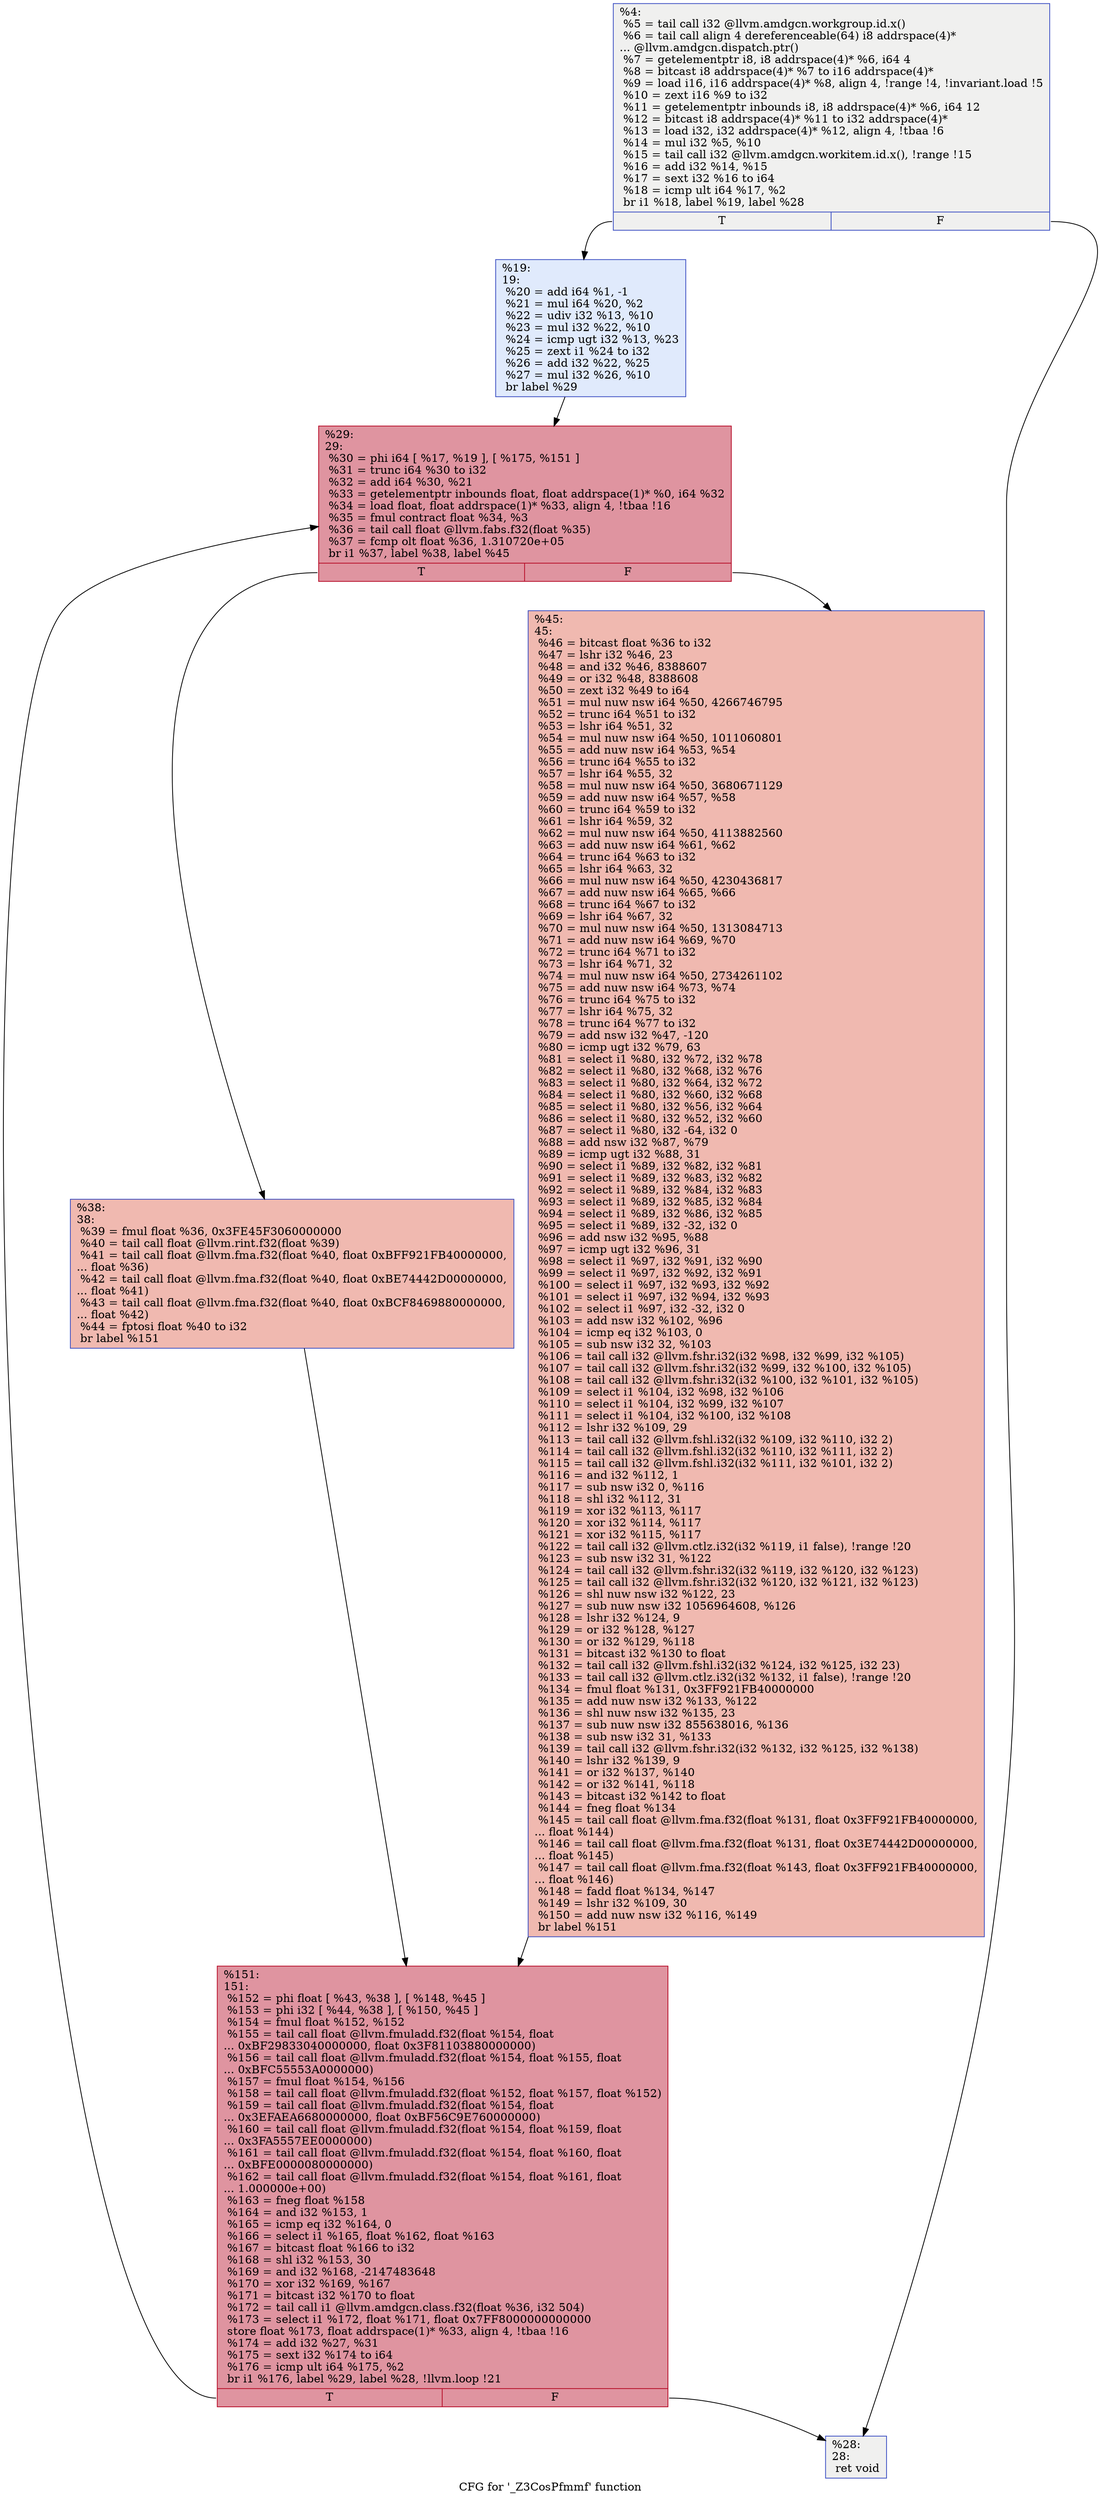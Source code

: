 digraph "CFG for '_Z3CosPfmmf' function" {
	label="CFG for '_Z3CosPfmmf' function";

	Node0x500f020 [shape=record,color="#3d50c3ff", style=filled, fillcolor="#dedcdb70",label="{%4:\l  %5 = tail call i32 @llvm.amdgcn.workgroup.id.x()\l  %6 = tail call align 4 dereferenceable(64) i8 addrspace(4)*\l... @llvm.amdgcn.dispatch.ptr()\l  %7 = getelementptr i8, i8 addrspace(4)* %6, i64 4\l  %8 = bitcast i8 addrspace(4)* %7 to i16 addrspace(4)*\l  %9 = load i16, i16 addrspace(4)* %8, align 4, !range !4, !invariant.load !5\l  %10 = zext i16 %9 to i32\l  %11 = getelementptr inbounds i8, i8 addrspace(4)* %6, i64 12\l  %12 = bitcast i8 addrspace(4)* %11 to i32 addrspace(4)*\l  %13 = load i32, i32 addrspace(4)* %12, align 4, !tbaa !6\l  %14 = mul i32 %5, %10\l  %15 = tail call i32 @llvm.amdgcn.workitem.id.x(), !range !15\l  %16 = add i32 %14, %15\l  %17 = sext i32 %16 to i64\l  %18 = icmp ult i64 %17, %2\l  br i1 %18, label %19, label %28\l|{<s0>T|<s1>F}}"];
	Node0x500f020:s0 -> Node0x5011340;
	Node0x500f020:s1 -> Node0x50113d0;
	Node0x5011340 [shape=record,color="#3d50c3ff", style=filled, fillcolor="#b9d0f970",label="{%19:\l19:                                               \l  %20 = add i64 %1, -1\l  %21 = mul i64 %20, %2\l  %22 = udiv i32 %13, %10\l  %23 = mul i32 %22, %10\l  %24 = icmp ugt i32 %13, %23\l  %25 = zext i1 %24 to i32\l  %26 = add i32 %22, %25\l  %27 = mul i32 %26, %10\l  br label %29\l}"];
	Node0x5011340 -> Node0x5011970;
	Node0x50113d0 [shape=record,color="#3d50c3ff", style=filled, fillcolor="#dedcdb70",label="{%28:\l28:                                               \l  ret void\l}"];
	Node0x5011970 [shape=record,color="#b70d28ff", style=filled, fillcolor="#b70d2870",label="{%29:\l29:                                               \l  %30 = phi i64 [ %17, %19 ], [ %175, %151 ]\l  %31 = trunc i64 %30 to i32\l  %32 = add i64 %30, %21\l  %33 = getelementptr inbounds float, float addrspace(1)* %0, i64 %32\l  %34 = load float, float addrspace(1)* %33, align 4, !tbaa !16\l  %35 = fmul contract float %34, %3\l  %36 = tail call float @llvm.fabs.f32(float %35)\l  %37 = fcmp olt float %36, 1.310720e+05\l  br i1 %37, label %38, label %45\l|{<s0>T|<s1>F}}"];
	Node0x5011970:s0 -> Node0x5012d60;
	Node0x5011970:s1 -> Node0x5012df0;
	Node0x5012d60 [shape=record,color="#3d50c3ff", style=filled, fillcolor="#de614d70",label="{%38:\l38:                                               \l  %39 = fmul float %36, 0x3FE45F3060000000\l  %40 = tail call float @llvm.rint.f32(float %39)\l  %41 = tail call float @llvm.fma.f32(float %40, float 0xBFF921FB40000000,\l... float %36)\l  %42 = tail call float @llvm.fma.f32(float %40, float 0xBE74442D00000000,\l... float %41)\l  %43 = tail call float @llvm.fma.f32(float %40, float 0xBCF8469880000000,\l... float %42)\l  %44 = fptosi float %40 to i32\l  br label %151\l}"];
	Node0x5012d60 -> Node0x5011ab0;
	Node0x5012df0 [shape=record,color="#3d50c3ff", style=filled, fillcolor="#de614d70",label="{%45:\l45:                                               \l  %46 = bitcast float %36 to i32\l  %47 = lshr i32 %46, 23\l  %48 = and i32 %46, 8388607\l  %49 = or i32 %48, 8388608\l  %50 = zext i32 %49 to i64\l  %51 = mul nuw nsw i64 %50, 4266746795\l  %52 = trunc i64 %51 to i32\l  %53 = lshr i64 %51, 32\l  %54 = mul nuw nsw i64 %50, 1011060801\l  %55 = add nuw nsw i64 %53, %54\l  %56 = trunc i64 %55 to i32\l  %57 = lshr i64 %55, 32\l  %58 = mul nuw nsw i64 %50, 3680671129\l  %59 = add nuw nsw i64 %57, %58\l  %60 = trunc i64 %59 to i32\l  %61 = lshr i64 %59, 32\l  %62 = mul nuw nsw i64 %50, 4113882560\l  %63 = add nuw nsw i64 %61, %62\l  %64 = trunc i64 %63 to i32\l  %65 = lshr i64 %63, 32\l  %66 = mul nuw nsw i64 %50, 4230436817\l  %67 = add nuw nsw i64 %65, %66\l  %68 = trunc i64 %67 to i32\l  %69 = lshr i64 %67, 32\l  %70 = mul nuw nsw i64 %50, 1313084713\l  %71 = add nuw nsw i64 %69, %70\l  %72 = trunc i64 %71 to i32\l  %73 = lshr i64 %71, 32\l  %74 = mul nuw nsw i64 %50, 2734261102\l  %75 = add nuw nsw i64 %73, %74\l  %76 = trunc i64 %75 to i32\l  %77 = lshr i64 %75, 32\l  %78 = trunc i64 %77 to i32\l  %79 = add nsw i32 %47, -120\l  %80 = icmp ugt i32 %79, 63\l  %81 = select i1 %80, i32 %72, i32 %78\l  %82 = select i1 %80, i32 %68, i32 %76\l  %83 = select i1 %80, i32 %64, i32 %72\l  %84 = select i1 %80, i32 %60, i32 %68\l  %85 = select i1 %80, i32 %56, i32 %64\l  %86 = select i1 %80, i32 %52, i32 %60\l  %87 = select i1 %80, i32 -64, i32 0\l  %88 = add nsw i32 %87, %79\l  %89 = icmp ugt i32 %88, 31\l  %90 = select i1 %89, i32 %82, i32 %81\l  %91 = select i1 %89, i32 %83, i32 %82\l  %92 = select i1 %89, i32 %84, i32 %83\l  %93 = select i1 %89, i32 %85, i32 %84\l  %94 = select i1 %89, i32 %86, i32 %85\l  %95 = select i1 %89, i32 -32, i32 0\l  %96 = add nsw i32 %95, %88\l  %97 = icmp ugt i32 %96, 31\l  %98 = select i1 %97, i32 %91, i32 %90\l  %99 = select i1 %97, i32 %92, i32 %91\l  %100 = select i1 %97, i32 %93, i32 %92\l  %101 = select i1 %97, i32 %94, i32 %93\l  %102 = select i1 %97, i32 -32, i32 0\l  %103 = add nsw i32 %102, %96\l  %104 = icmp eq i32 %103, 0\l  %105 = sub nsw i32 32, %103\l  %106 = tail call i32 @llvm.fshr.i32(i32 %98, i32 %99, i32 %105)\l  %107 = tail call i32 @llvm.fshr.i32(i32 %99, i32 %100, i32 %105)\l  %108 = tail call i32 @llvm.fshr.i32(i32 %100, i32 %101, i32 %105)\l  %109 = select i1 %104, i32 %98, i32 %106\l  %110 = select i1 %104, i32 %99, i32 %107\l  %111 = select i1 %104, i32 %100, i32 %108\l  %112 = lshr i32 %109, 29\l  %113 = tail call i32 @llvm.fshl.i32(i32 %109, i32 %110, i32 2)\l  %114 = tail call i32 @llvm.fshl.i32(i32 %110, i32 %111, i32 2)\l  %115 = tail call i32 @llvm.fshl.i32(i32 %111, i32 %101, i32 2)\l  %116 = and i32 %112, 1\l  %117 = sub nsw i32 0, %116\l  %118 = shl i32 %112, 31\l  %119 = xor i32 %113, %117\l  %120 = xor i32 %114, %117\l  %121 = xor i32 %115, %117\l  %122 = tail call i32 @llvm.ctlz.i32(i32 %119, i1 false), !range !20\l  %123 = sub nsw i32 31, %122\l  %124 = tail call i32 @llvm.fshr.i32(i32 %119, i32 %120, i32 %123)\l  %125 = tail call i32 @llvm.fshr.i32(i32 %120, i32 %121, i32 %123)\l  %126 = shl nuw nsw i32 %122, 23\l  %127 = sub nuw nsw i32 1056964608, %126\l  %128 = lshr i32 %124, 9\l  %129 = or i32 %128, %127\l  %130 = or i32 %129, %118\l  %131 = bitcast i32 %130 to float\l  %132 = tail call i32 @llvm.fshl.i32(i32 %124, i32 %125, i32 23)\l  %133 = tail call i32 @llvm.ctlz.i32(i32 %132, i1 false), !range !20\l  %134 = fmul float %131, 0x3FF921FB40000000\l  %135 = add nuw nsw i32 %133, %122\l  %136 = shl nuw nsw i32 %135, 23\l  %137 = sub nuw nsw i32 855638016, %136\l  %138 = sub nsw i32 31, %133\l  %139 = tail call i32 @llvm.fshr.i32(i32 %132, i32 %125, i32 %138)\l  %140 = lshr i32 %139, 9\l  %141 = or i32 %137, %140\l  %142 = or i32 %141, %118\l  %143 = bitcast i32 %142 to float\l  %144 = fneg float %134\l  %145 = tail call float @llvm.fma.f32(float %131, float 0x3FF921FB40000000,\l... float %144)\l  %146 = tail call float @llvm.fma.f32(float %131, float 0x3E74442D00000000,\l... float %145)\l  %147 = tail call float @llvm.fma.f32(float %143, float 0x3FF921FB40000000,\l... float %146)\l  %148 = fadd float %134, %147\l  %149 = lshr i32 %109, 30\l  %150 = add nuw nsw i32 %116, %149\l  br label %151\l}"];
	Node0x5012df0 -> Node0x5011ab0;
	Node0x5011ab0 [shape=record,color="#b70d28ff", style=filled, fillcolor="#b70d2870",label="{%151:\l151:                                              \l  %152 = phi float [ %43, %38 ], [ %148, %45 ]\l  %153 = phi i32 [ %44, %38 ], [ %150, %45 ]\l  %154 = fmul float %152, %152\l  %155 = tail call float @llvm.fmuladd.f32(float %154, float\l... 0xBF29833040000000, float 0x3F81103880000000)\l  %156 = tail call float @llvm.fmuladd.f32(float %154, float %155, float\l... 0xBFC55553A0000000)\l  %157 = fmul float %154, %156\l  %158 = tail call float @llvm.fmuladd.f32(float %152, float %157, float %152)\l  %159 = tail call float @llvm.fmuladd.f32(float %154, float\l... 0x3EFAEA6680000000, float 0xBF56C9E760000000)\l  %160 = tail call float @llvm.fmuladd.f32(float %154, float %159, float\l... 0x3FA5557EE0000000)\l  %161 = tail call float @llvm.fmuladd.f32(float %154, float %160, float\l... 0xBFE0000080000000)\l  %162 = tail call float @llvm.fmuladd.f32(float %154, float %161, float\l... 1.000000e+00)\l  %163 = fneg float %158\l  %164 = and i32 %153, 1\l  %165 = icmp eq i32 %164, 0\l  %166 = select i1 %165, float %162, float %163\l  %167 = bitcast float %166 to i32\l  %168 = shl i32 %153, 30\l  %169 = and i32 %168, -2147483648\l  %170 = xor i32 %169, %167\l  %171 = bitcast i32 %170 to float\l  %172 = tail call i1 @llvm.amdgcn.class.f32(float %36, i32 504)\l  %173 = select i1 %172, float %171, float 0x7FF8000000000000\l  store float %173, float addrspace(1)* %33, align 4, !tbaa !16\l  %174 = add i32 %27, %31\l  %175 = sext i32 %174 to i64\l  %176 = icmp ult i64 %175, %2\l  br i1 %176, label %29, label %28, !llvm.loop !21\l|{<s0>T|<s1>F}}"];
	Node0x5011ab0:s0 -> Node0x5011970;
	Node0x5011ab0:s1 -> Node0x50113d0;
}
